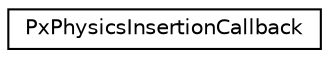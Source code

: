 digraph "Graphical Class Hierarchy"
{
  edge [fontname="Helvetica",fontsize="10",labelfontname="Helvetica",labelfontsize="10"];
  node [fontname="Helvetica",fontsize="10",shape=record];
  rankdir="LR";
  Node0 [label="PxPhysicsInsertionCallback",height=0.2,width=0.4,color="black", fillcolor="white", style="filled",URL="$classPxPhysicsInsertionCallback.html",tooltip="Callback interface that permits PxCooking to insert a TriangleMesh, HeightfieldMesh or ConvexMesh dir..."];
}
